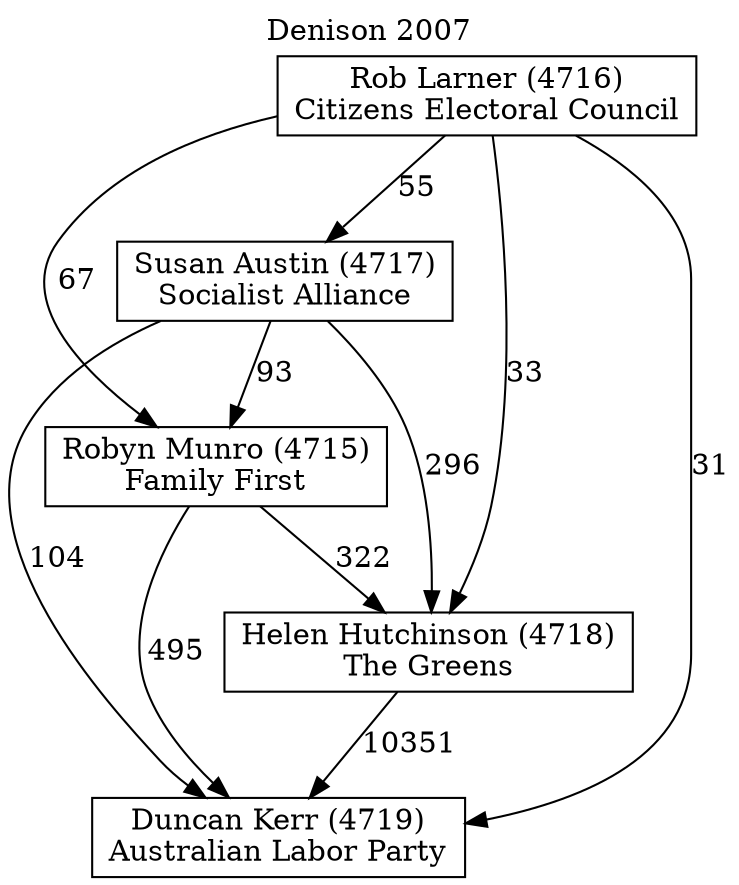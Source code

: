 // House preference flow
digraph "Duncan Kerr (4719)_Denison_2007" {
	graph [label="Denison 2007" labelloc=t mclimit=10]
	node [shape=box]
	"Duncan Kerr (4719)" [label="Duncan Kerr (4719)
Australian Labor Party"]
	"Helen Hutchinson (4718)" [label="Helen Hutchinson (4718)
The Greens"]
	"Robyn Munro (4715)" [label="Robyn Munro (4715)
Family First"]
	"Susan Austin (4717)" [label="Susan Austin (4717)
Socialist Alliance"]
	"Rob Larner (4716)" [label="Rob Larner (4716)
Citizens Electoral Council"]
	"Helen Hutchinson (4718)" -> "Duncan Kerr (4719)" [label=10351]
	"Robyn Munro (4715)" -> "Helen Hutchinson (4718)" [label=322]
	"Susan Austin (4717)" -> "Robyn Munro (4715)" [label=93]
	"Rob Larner (4716)" -> "Susan Austin (4717)" [label=55]
	"Robyn Munro (4715)" -> "Duncan Kerr (4719)" [label=495]
	"Susan Austin (4717)" -> "Duncan Kerr (4719)" [label=104]
	"Rob Larner (4716)" -> "Duncan Kerr (4719)" [label=31]
	"Rob Larner (4716)" -> "Robyn Munro (4715)" [label=67]
	"Susan Austin (4717)" -> "Helen Hutchinson (4718)" [label=296]
	"Rob Larner (4716)" -> "Helen Hutchinson (4718)" [label=33]
}
